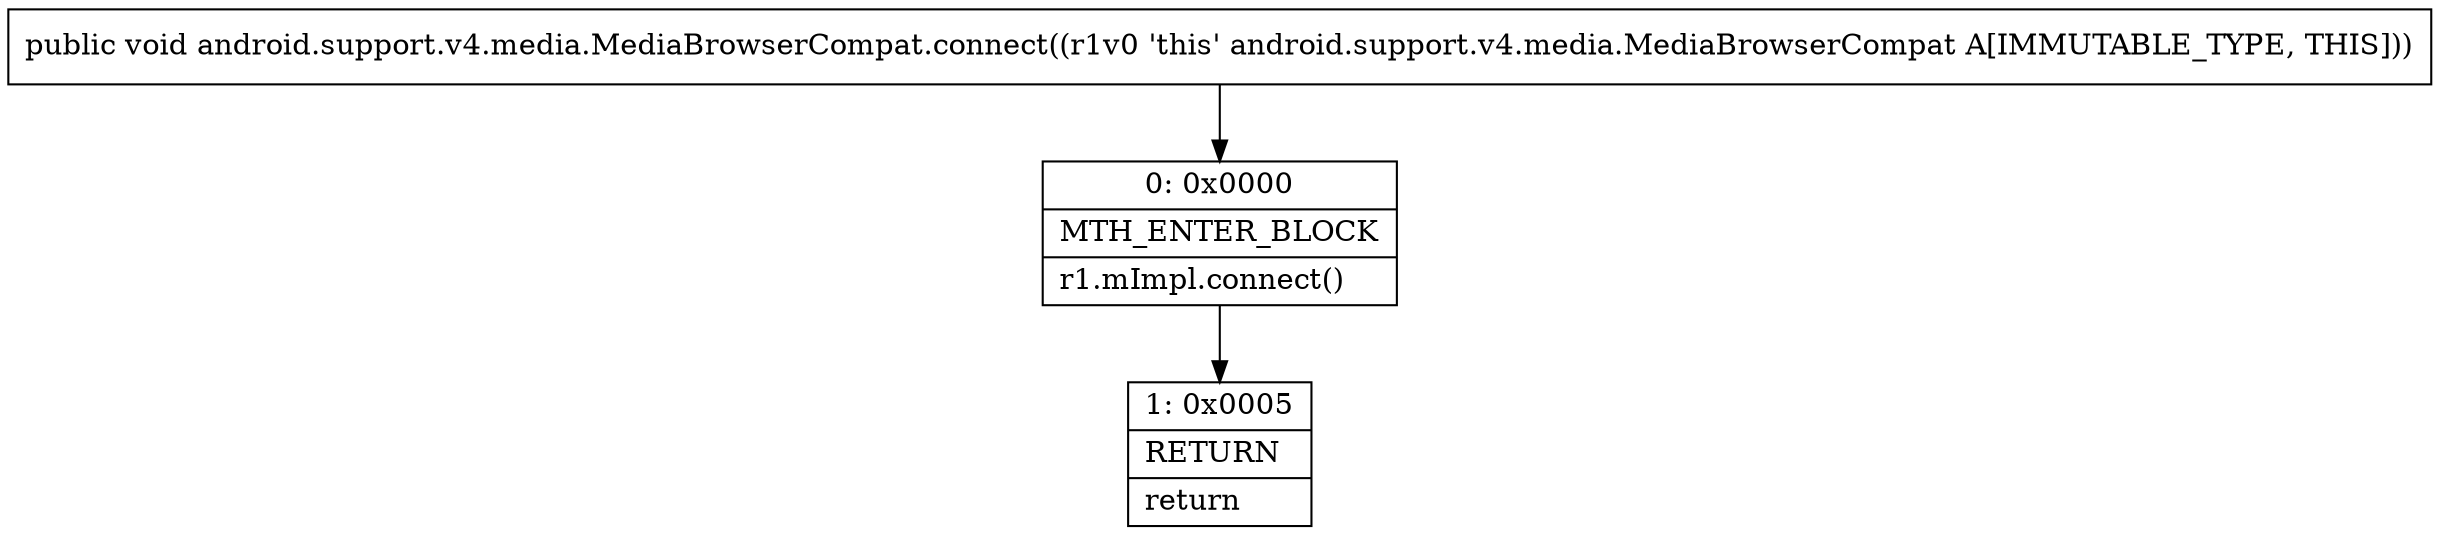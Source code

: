 digraph "CFG forandroid.support.v4.media.MediaBrowserCompat.connect()V" {
Node_0 [shape=record,label="{0\:\ 0x0000|MTH_ENTER_BLOCK\l|r1.mImpl.connect()\l}"];
Node_1 [shape=record,label="{1\:\ 0x0005|RETURN\l|return\l}"];
MethodNode[shape=record,label="{public void android.support.v4.media.MediaBrowserCompat.connect((r1v0 'this' android.support.v4.media.MediaBrowserCompat A[IMMUTABLE_TYPE, THIS])) }"];
MethodNode -> Node_0;
Node_0 -> Node_1;
}

